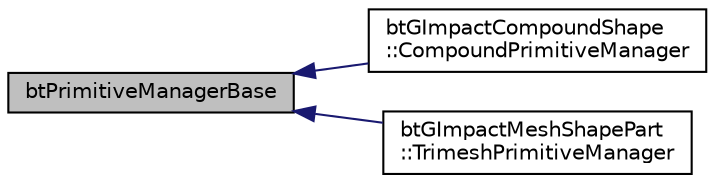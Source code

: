 digraph "btPrimitiveManagerBase"
{
  edge [fontname="Helvetica",fontsize="10",labelfontname="Helvetica",labelfontsize="10"];
  node [fontname="Helvetica",fontsize="10",shape=record];
  rankdir="LR";
  Node1 [label="btPrimitiveManagerBase",height=0.2,width=0.4,color="black", fillcolor="grey75", style="filled", fontcolor="black"];
  Node1 -> Node2 [dir="back",color="midnightblue",fontsize="10",style="solid",fontname="Helvetica"];
  Node2 [label="btGImpactCompoundShape\l::CompoundPrimitiveManager",height=0.2,width=0.4,color="black", fillcolor="white", style="filled",URL="$classbt_g_impact_compound_shape_1_1_compound_primitive_manager.html",tooltip="compound primitive manager "];
  Node1 -> Node3 [dir="back",color="midnightblue",fontsize="10",style="solid",fontname="Helvetica"];
  Node3 [label="btGImpactMeshShapePart\l::TrimeshPrimitiveManager",height=0.2,width=0.4,color="black", fillcolor="white", style="filled",URL="$classbt_g_impact_mesh_shape_part_1_1_trimesh_primitive_manager.html",tooltip="Trimesh primitive manager. "];
}
